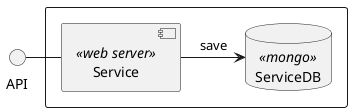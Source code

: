 @startuml

rectangle {
    component Service <<web server>>
    database ServiceDB <<mongo>>
}
interface API

Service -right-> ServiceDB : save
Service -left- API


@enduml
